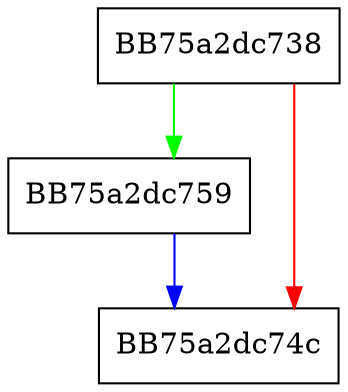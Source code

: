 digraph GetNumberOfSections {
  node [shape="box"];
  graph [splines=ortho];
  BB75a2dc738 -> BB75a2dc759 [color="green"];
  BB75a2dc738 -> BB75a2dc74c [color="red"];
  BB75a2dc759 -> BB75a2dc74c [color="blue"];
}